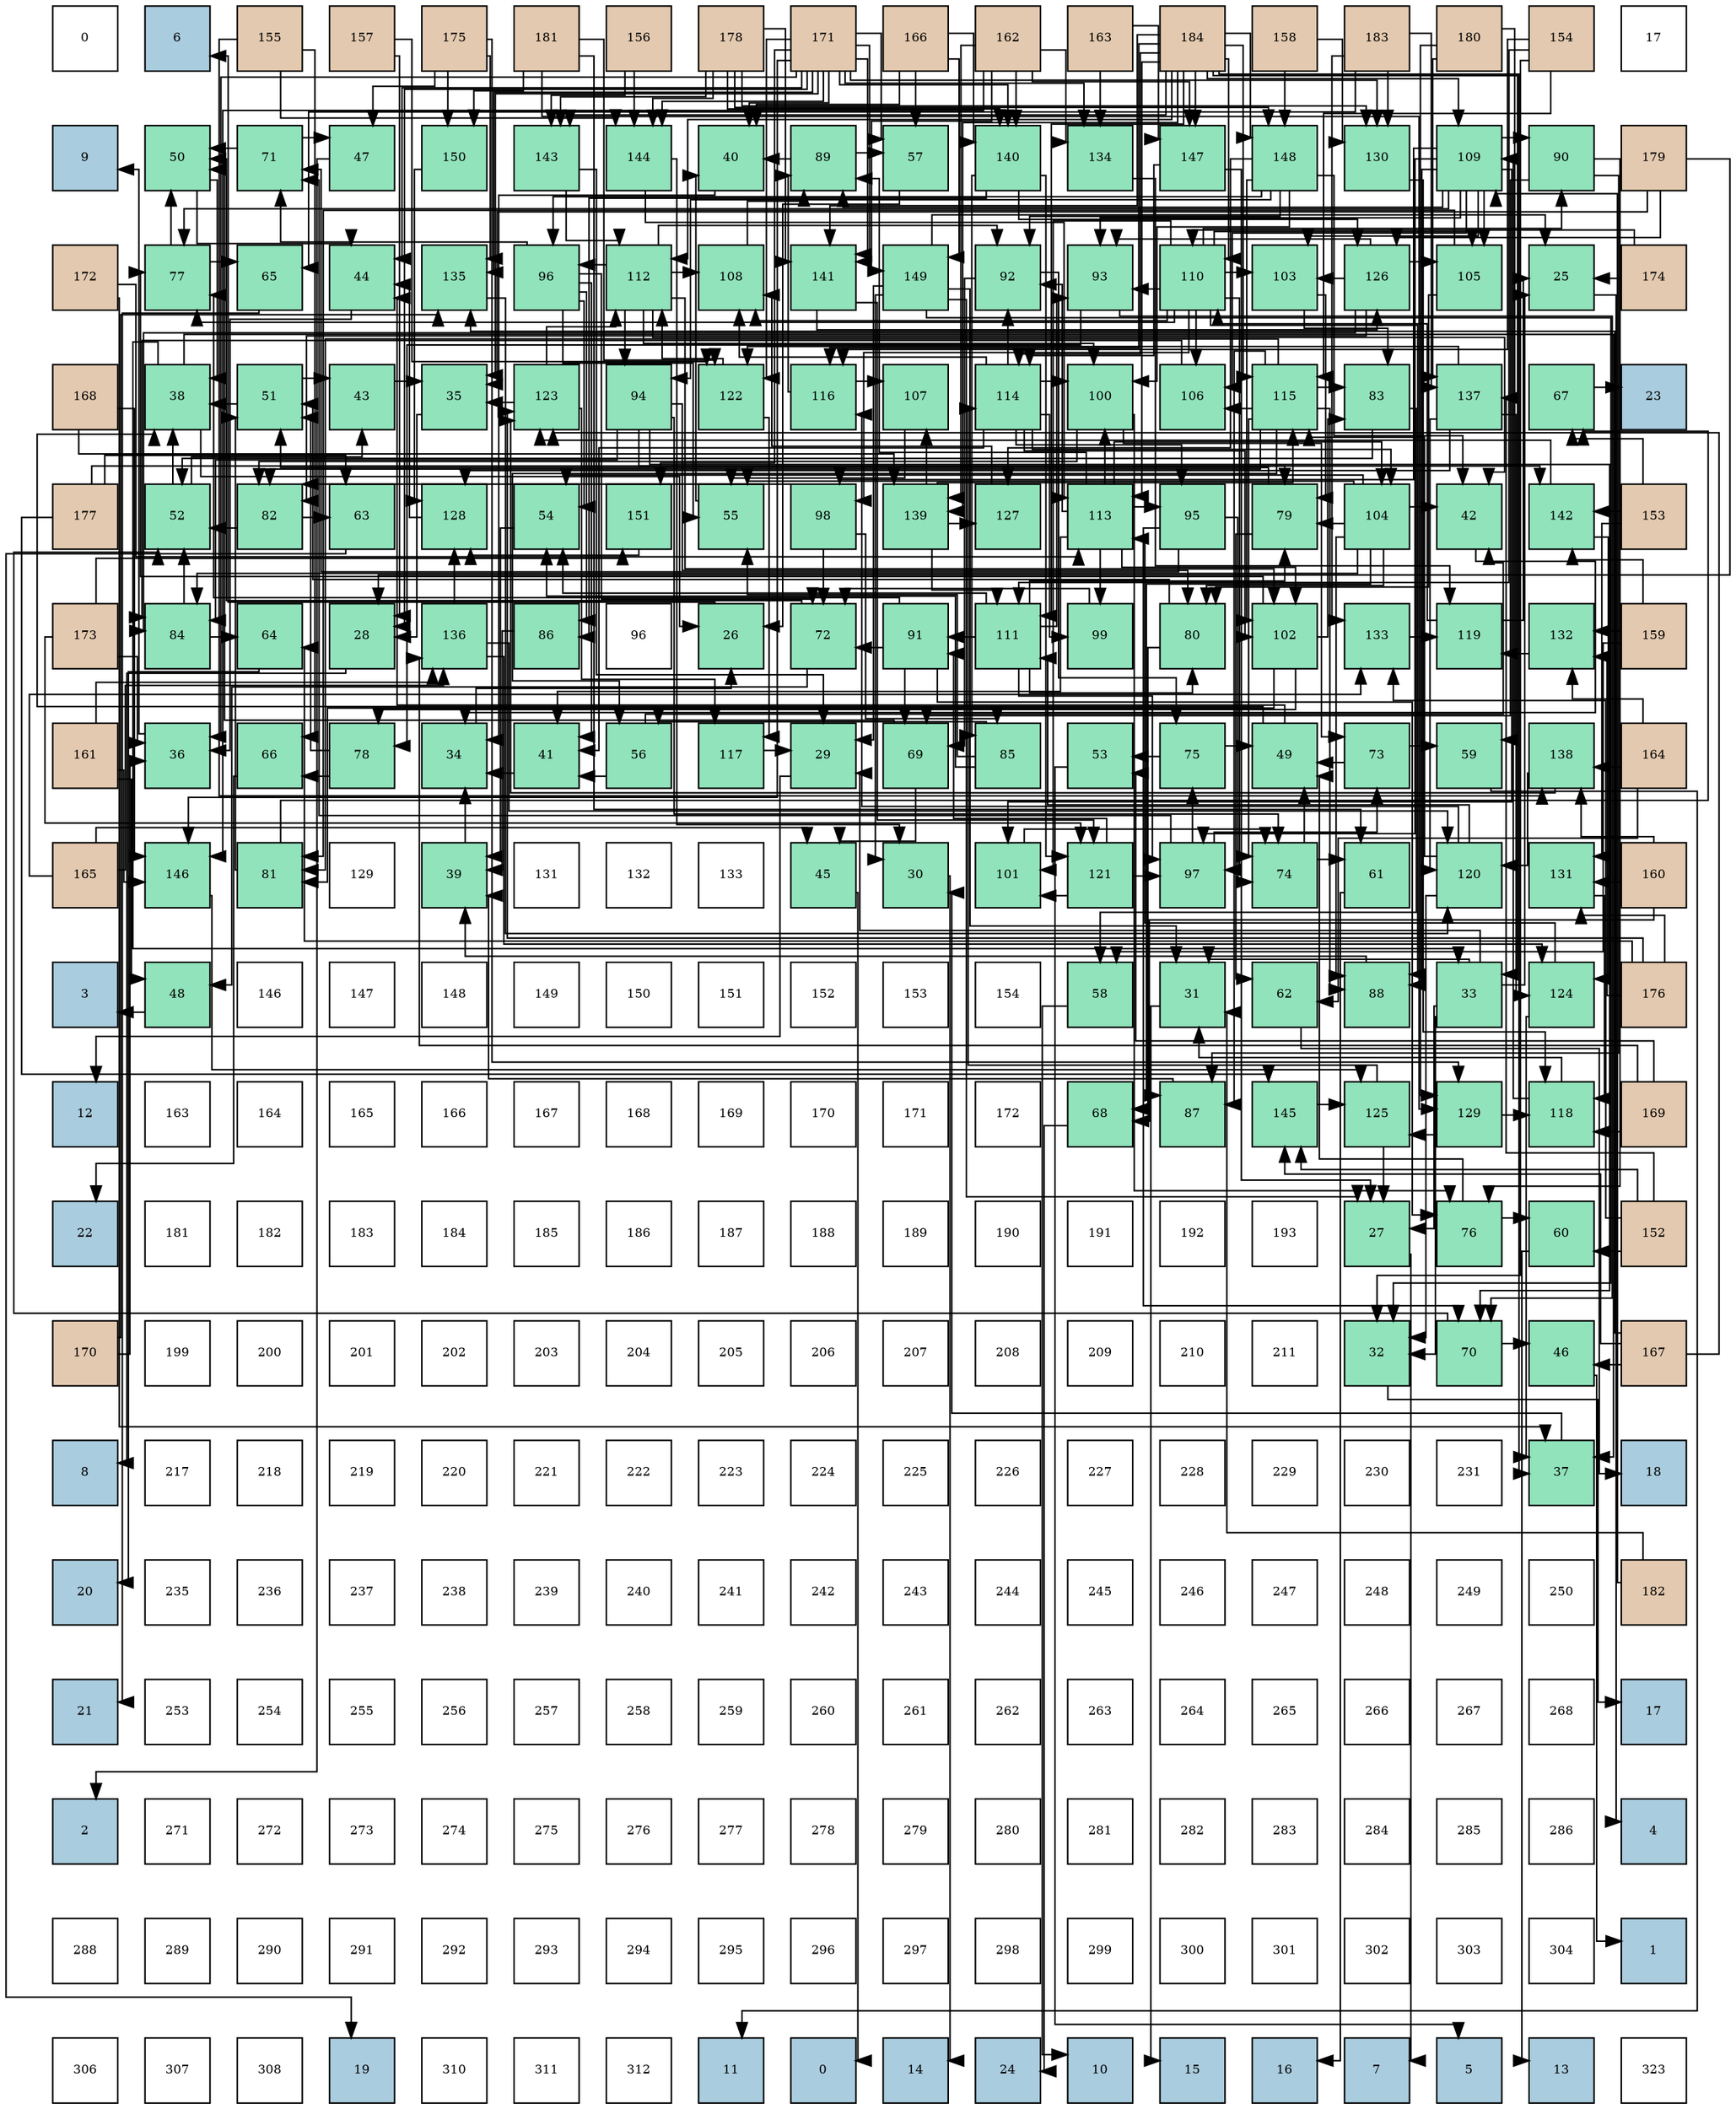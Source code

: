 digraph layout{
 rankdir=TB;
 splines=ortho;
 node [style=filled shape=square fixedsize=true width=0.6];
0[label="0", fontsize=8, fillcolor="#ffffff"];
1[label="6", fontsize=8, fillcolor="#a9ccde"];
2[label="155", fontsize=8, fillcolor="#e3c9af"];
3[label="157", fontsize=8, fillcolor="#e3c9af"];
4[label="175", fontsize=8, fillcolor="#e3c9af"];
5[label="181", fontsize=8, fillcolor="#e3c9af"];
6[label="156", fontsize=8, fillcolor="#e3c9af"];
7[label="178", fontsize=8, fillcolor="#e3c9af"];
8[label="171", fontsize=8, fillcolor="#e3c9af"];
9[label="166", fontsize=8, fillcolor="#e3c9af"];
10[label="162", fontsize=8, fillcolor="#e3c9af"];
11[label="163", fontsize=8, fillcolor="#e3c9af"];
12[label="184", fontsize=8, fillcolor="#e3c9af"];
13[label="158", fontsize=8, fillcolor="#e3c9af"];
14[label="183", fontsize=8, fillcolor="#e3c9af"];
15[label="180", fontsize=8, fillcolor="#e3c9af"];
16[label="154", fontsize=8, fillcolor="#e3c9af"];
17[label="17", fontsize=8, fillcolor="#ffffff"];
18[label="9", fontsize=8, fillcolor="#a9ccde"];
19[label="50", fontsize=8, fillcolor="#91e3bb"];
20[label="71", fontsize=8, fillcolor="#91e3bb"];
21[label="47", fontsize=8, fillcolor="#91e3bb"];
22[label="150", fontsize=8, fillcolor="#91e3bb"];
23[label="143", fontsize=8, fillcolor="#91e3bb"];
24[label="144", fontsize=8, fillcolor="#91e3bb"];
25[label="40", fontsize=8, fillcolor="#91e3bb"];
26[label="89", fontsize=8, fillcolor="#91e3bb"];
27[label="57", fontsize=8, fillcolor="#91e3bb"];
28[label="140", fontsize=8, fillcolor="#91e3bb"];
29[label="134", fontsize=8, fillcolor="#91e3bb"];
30[label="147", fontsize=8, fillcolor="#91e3bb"];
31[label="148", fontsize=8, fillcolor="#91e3bb"];
32[label="130", fontsize=8, fillcolor="#91e3bb"];
33[label="109", fontsize=8, fillcolor="#91e3bb"];
34[label="90", fontsize=8, fillcolor="#91e3bb"];
35[label="179", fontsize=8, fillcolor="#e3c9af"];
36[label="172", fontsize=8, fillcolor="#e3c9af"];
37[label="77", fontsize=8, fillcolor="#91e3bb"];
38[label="65", fontsize=8, fillcolor="#91e3bb"];
39[label="44", fontsize=8, fillcolor="#91e3bb"];
40[label="135", fontsize=8, fillcolor="#91e3bb"];
41[label="96", fontsize=8, fillcolor="#91e3bb"];
42[label="112", fontsize=8, fillcolor="#91e3bb"];
43[label="108", fontsize=8, fillcolor="#91e3bb"];
44[label="141", fontsize=8, fillcolor="#91e3bb"];
45[label="149", fontsize=8, fillcolor="#91e3bb"];
46[label="92", fontsize=8, fillcolor="#91e3bb"];
47[label="93", fontsize=8, fillcolor="#91e3bb"];
48[label="110", fontsize=8, fillcolor="#91e3bb"];
49[label="103", fontsize=8, fillcolor="#91e3bb"];
50[label="126", fontsize=8, fillcolor="#91e3bb"];
51[label="105", fontsize=8, fillcolor="#91e3bb"];
52[label="25", fontsize=8, fillcolor="#91e3bb"];
53[label="174", fontsize=8, fillcolor="#e3c9af"];
54[label="168", fontsize=8, fillcolor="#e3c9af"];
55[label="38", fontsize=8, fillcolor="#91e3bb"];
56[label="51", fontsize=8, fillcolor="#91e3bb"];
57[label="43", fontsize=8, fillcolor="#91e3bb"];
58[label="35", fontsize=8, fillcolor="#91e3bb"];
59[label="123", fontsize=8, fillcolor="#91e3bb"];
60[label="94", fontsize=8, fillcolor="#91e3bb"];
61[label="122", fontsize=8, fillcolor="#91e3bb"];
62[label="116", fontsize=8, fillcolor="#91e3bb"];
63[label="107", fontsize=8, fillcolor="#91e3bb"];
64[label="114", fontsize=8, fillcolor="#91e3bb"];
65[label="100", fontsize=8, fillcolor="#91e3bb"];
66[label="106", fontsize=8, fillcolor="#91e3bb"];
67[label="115", fontsize=8, fillcolor="#91e3bb"];
68[label="83", fontsize=8, fillcolor="#91e3bb"];
69[label="137", fontsize=8, fillcolor="#91e3bb"];
70[label="67", fontsize=8, fillcolor="#91e3bb"];
71[label="23", fontsize=8, fillcolor="#a9ccde"];
72[label="177", fontsize=8, fillcolor="#e3c9af"];
73[label="52", fontsize=8, fillcolor="#91e3bb"];
74[label="82", fontsize=8, fillcolor="#91e3bb"];
75[label="63", fontsize=8, fillcolor="#91e3bb"];
76[label="128", fontsize=8, fillcolor="#91e3bb"];
77[label="54", fontsize=8, fillcolor="#91e3bb"];
78[label="151", fontsize=8, fillcolor="#91e3bb"];
79[label="55", fontsize=8, fillcolor="#91e3bb"];
80[label="98", fontsize=8, fillcolor="#91e3bb"];
81[label="139", fontsize=8, fillcolor="#91e3bb"];
82[label="127", fontsize=8, fillcolor="#91e3bb"];
83[label="113", fontsize=8, fillcolor="#91e3bb"];
84[label="95", fontsize=8, fillcolor="#91e3bb"];
85[label="79", fontsize=8, fillcolor="#91e3bb"];
86[label="104", fontsize=8, fillcolor="#91e3bb"];
87[label="42", fontsize=8, fillcolor="#91e3bb"];
88[label="142", fontsize=8, fillcolor="#91e3bb"];
89[label="153", fontsize=8, fillcolor="#e3c9af"];
90[label="173", fontsize=8, fillcolor="#e3c9af"];
91[label="84", fontsize=8, fillcolor="#91e3bb"];
92[label="64", fontsize=8, fillcolor="#91e3bb"];
93[label="28", fontsize=8, fillcolor="#91e3bb"];
94[label="136", fontsize=8, fillcolor="#91e3bb"];
95[label="86", fontsize=8, fillcolor="#91e3bb"];
96[label="96", fontsize=8, fillcolor="#ffffff"];
97[label="26", fontsize=8, fillcolor="#91e3bb"];
98[label="72", fontsize=8, fillcolor="#91e3bb"];
99[label="91", fontsize=8, fillcolor="#91e3bb"];
100[label="111", fontsize=8, fillcolor="#91e3bb"];
101[label="99", fontsize=8, fillcolor="#91e3bb"];
102[label="80", fontsize=8, fillcolor="#91e3bb"];
103[label="102", fontsize=8, fillcolor="#91e3bb"];
104[label="133", fontsize=8, fillcolor="#91e3bb"];
105[label="119", fontsize=8, fillcolor="#91e3bb"];
106[label="132", fontsize=8, fillcolor="#91e3bb"];
107[label="159", fontsize=8, fillcolor="#e3c9af"];
108[label="161", fontsize=8, fillcolor="#e3c9af"];
109[label="36", fontsize=8, fillcolor="#91e3bb"];
110[label="66", fontsize=8, fillcolor="#91e3bb"];
111[label="78", fontsize=8, fillcolor="#91e3bb"];
112[label="34", fontsize=8, fillcolor="#91e3bb"];
113[label="41", fontsize=8, fillcolor="#91e3bb"];
114[label="56", fontsize=8, fillcolor="#91e3bb"];
115[label="117", fontsize=8, fillcolor="#91e3bb"];
116[label="29", fontsize=8, fillcolor="#91e3bb"];
117[label="69", fontsize=8, fillcolor="#91e3bb"];
118[label="85", fontsize=8, fillcolor="#91e3bb"];
119[label="53", fontsize=8, fillcolor="#91e3bb"];
120[label="75", fontsize=8, fillcolor="#91e3bb"];
121[label="49", fontsize=8, fillcolor="#91e3bb"];
122[label="73", fontsize=8, fillcolor="#91e3bb"];
123[label="59", fontsize=8, fillcolor="#91e3bb"];
124[label="138", fontsize=8, fillcolor="#91e3bb"];
125[label="164", fontsize=8, fillcolor="#e3c9af"];
126[label="165", fontsize=8, fillcolor="#e3c9af"];
127[label="146", fontsize=8, fillcolor="#91e3bb"];
128[label="81", fontsize=8, fillcolor="#91e3bb"];
129[label="129", fontsize=8, fillcolor="#ffffff"];
130[label="39", fontsize=8, fillcolor="#91e3bb"];
131[label="131", fontsize=8, fillcolor="#ffffff"];
132[label="132", fontsize=8, fillcolor="#ffffff"];
133[label="133", fontsize=8, fillcolor="#ffffff"];
134[label="45", fontsize=8, fillcolor="#91e3bb"];
135[label="30", fontsize=8, fillcolor="#91e3bb"];
136[label="101", fontsize=8, fillcolor="#91e3bb"];
137[label="121", fontsize=8, fillcolor="#91e3bb"];
138[label="97", fontsize=8, fillcolor="#91e3bb"];
139[label="74", fontsize=8, fillcolor="#91e3bb"];
140[label="61", fontsize=8, fillcolor="#91e3bb"];
141[label="120", fontsize=8, fillcolor="#91e3bb"];
142[label="131", fontsize=8, fillcolor="#91e3bb"];
143[label="160", fontsize=8, fillcolor="#e3c9af"];
144[label="3", fontsize=8, fillcolor="#a9ccde"];
145[label="48", fontsize=8, fillcolor="#91e3bb"];
146[label="146", fontsize=8, fillcolor="#ffffff"];
147[label="147", fontsize=8, fillcolor="#ffffff"];
148[label="148", fontsize=8, fillcolor="#ffffff"];
149[label="149", fontsize=8, fillcolor="#ffffff"];
150[label="150", fontsize=8, fillcolor="#ffffff"];
151[label="151", fontsize=8, fillcolor="#ffffff"];
152[label="152", fontsize=8, fillcolor="#ffffff"];
153[label="153", fontsize=8, fillcolor="#ffffff"];
154[label="154", fontsize=8, fillcolor="#ffffff"];
155[label="58", fontsize=8, fillcolor="#91e3bb"];
156[label="31", fontsize=8, fillcolor="#91e3bb"];
157[label="62", fontsize=8, fillcolor="#91e3bb"];
158[label="88", fontsize=8, fillcolor="#91e3bb"];
159[label="33", fontsize=8, fillcolor="#91e3bb"];
160[label="124", fontsize=8, fillcolor="#91e3bb"];
161[label="176", fontsize=8, fillcolor="#e3c9af"];
162[label="12", fontsize=8, fillcolor="#a9ccde"];
163[label="163", fontsize=8, fillcolor="#ffffff"];
164[label="164", fontsize=8, fillcolor="#ffffff"];
165[label="165", fontsize=8, fillcolor="#ffffff"];
166[label="166", fontsize=8, fillcolor="#ffffff"];
167[label="167", fontsize=8, fillcolor="#ffffff"];
168[label="168", fontsize=8, fillcolor="#ffffff"];
169[label="169", fontsize=8, fillcolor="#ffffff"];
170[label="170", fontsize=8, fillcolor="#ffffff"];
171[label="171", fontsize=8, fillcolor="#ffffff"];
172[label="172", fontsize=8, fillcolor="#ffffff"];
173[label="68", fontsize=8, fillcolor="#91e3bb"];
174[label="87", fontsize=8, fillcolor="#91e3bb"];
175[label="145", fontsize=8, fillcolor="#91e3bb"];
176[label="125", fontsize=8, fillcolor="#91e3bb"];
177[label="129", fontsize=8, fillcolor="#91e3bb"];
178[label="118", fontsize=8, fillcolor="#91e3bb"];
179[label="169", fontsize=8, fillcolor="#e3c9af"];
180[label="22", fontsize=8, fillcolor="#a9ccde"];
181[label="181", fontsize=8, fillcolor="#ffffff"];
182[label="182", fontsize=8, fillcolor="#ffffff"];
183[label="183", fontsize=8, fillcolor="#ffffff"];
184[label="184", fontsize=8, fillcolor="#ffffff"];
185[label="185", fontsize=8, fillcolor="#ffffff"];
186[label="186", fontsize=8, fillcolor="#ffffff"];
187[label="187", fontsize=8, fillcolor="#ffffff"];
188[label="188", fontsize=8, fillcolor="#ffffff"];
189[label="189", fontsize=8, fillcolor="#ffffff"];
190[label="190", fontsize=8, fillcolor="#ffffff"];
191[label="191", fontsize=8, fillcolor="#ffffff"];
192[label="192", fontsize=8, fillcolor="#ffffff"];
193[label="193", fontsize=8, fillcolor="#ffffff"];
194[label="27", fontsize=8, fillcolor="#91e3bb"];
195[label="76", fontsize=8, fillcolor="#91e3bb"];
196[label="60", fontsize=8, fillcolor="#91e3bb"];
197[label="152", fontsize=8, fillcolor="#e3c9af"];
198[label="170", fontsize=8, fillcolor="#e3c9af"];
199[label="199", fontsize=8, fillcolor="#ffffff"];
200[label="200", fontsize=8, fillcolor="#ffffff"];
201[label="201", fontsize=8, fillcolor="#ffffff"];
202[label="202", fontsize=8, fillcolor="#ffffff"];
203[label="203", fontsize=8, fillcolor="#ffffff"];
204[label="204", fontsize=8, fillcolor="#ffffff"];
205[label="205", fontsize=8, fillcolor="#ffffff"];
206[label="206", fontsize=8, fillcolor="#ffffff"];
207[label="207", fontsize=8, fillcolor="#ffffff"];
208[label="208", fontsize=8, fillcolor="#ffffff"];
209[label="209", fontsize=8, fillcolor="#ffffff"];
210[label="210", fontsize=8, fillcolor="#ffffff"];
211[label="211", fontsize=8, fillcolor="#ffffff"];
212[label="32", fontsize=8, fillcolor="#91e3bb"];
213[label="70", fontsize=8, fillcolor="#91e3bb"];
214[label="46", fontsize=8, fillcolor="#91e3bb"];
215[label="167", fontsize=8, fillcolor="#e3c9af"];
216[label="8", fontsize=8, fillcolor="#a9ccde"];
217[label="217", fontsize=8, fillcolor="#ffffff"];
218[label="218", fontsize=8, fillcolor="#ffffff"];
219[label="219", fontsize=8, fillcolor="#ffffff"];
220[label="220", fontsize=8, fillcolor="#ffffff"];
221[label="221", fontsize=8, fillcolor="#ffffff"];
222[label="222", fontsize=8, fillcolor="#ffffff"];
223[label="223", fontsize=8, fillcolor="#ffffff"];
224[label="224", fontsize=8, fillcolor="#ffffff"];
225[label="225", fontsize=8, fillcolor="#ffffff"];
226[label="226", fontsize=8, fillcolor="#ffffff"];
227[label="227", fontsize=8, fillcolor="#ffffff"];
228[label="228", fontsize=8, fillcolor="#ffffff"];
229[label="229", fontsize=8, fillcolor="#ffffff"];
230[label="230", fontsize=8, fillcolor="#ffffff"];
231[label="231", fontsize=8, fillcolor="#ffffff"];
232[label="37", fontsize=8, fillcolor="#91e3bb"];
233[label="18", fontsize=8, fillcolor="#a9ccde"];
234[label="20", fontsize=8, fillcolor="#a9ccde"];
235[label="235", fontsize=8, fillcolor="#ffffff"];
236[label="236", fontsize=8, fillcolor="#ffffff"];
237[label="237", fontsize=8, fillcolor="#ffffff"];
238[label="238", fontsize=8, fillcolor="#ffffff"];
239[label="239", fontsize=8, fillcolor="#ffffff"];
240[label="240", fontsize=8, fillcolor="#ffffff"];
241[label="241", fontsize=8, fillcolor="#ffffff"];
242[label="242", fontsize=8, fillcolor="#ffffff"];
243[label="243", fontsize=8, fillcolor="#ffffff"];
244[label="244", fontsize=8, fillcolor="#ffffff"];
245[label="245", fontsize=8, fillcolor="#ffffff"];
246[label="246", fontsize=8, fillcolor="#ffffff"];
247[label="247", fontsize=8, fillcolor="#ffffff"];
248[label="248", fontsize=8, fillcolor="#ffffff"];
249[label="249", fontsize=8, fillcolor="#ffffff"];
250[label="250", fontsize=8, fillcolor="#ffffff"];
251[label="182", fontsize=8, fillcolor="#e3c9af"];
252[label="21", fontsize=8, fillcolor="#a9ccde"];
253[label="253", fontsize=8, fillcolor="#ffffff"];
254[label="254", fontsize=8, fillcolor="#ffffff"];
255[label="255", fontsize=8, fillcolor="#ffffff"];
256[label="256", fontsize=8, fillcolor="#ffffff"];
257[label="257", fontsize=8, fillcolor="#ffffff"];
258[label="258", fontsize=8, fillcolor="#ffffff"];
259[label="259", fontsize=8, fillcolor="#ffffff"];
260[label="260", fontsize=8, fillcolor="#ffffff"];
261[label="261", fontsize=8, fillcolor="#ffffff"];
262[label="262", fontsize=8, fillcolor="#ffffff"];
263[label="263", fontsize=8, fillcolor="#ffffff"];
264[label="264", fontsize=8, fillcolor="#ffffff"];
265[label="265", fontsize=8, fillcolor="#ffffff"];
266[label="266", fontsize=8, fillcolor="#ffffff"];
267[label="267", fontsize=8, fillcolor="#ffffff"];
268[label="268", fontsize=8, fillcolor="#ffffff"];
269[label="17", fontsize=8, fillcolor="#a9ccde"];
270[label="2", fontsize=8, fillcolor="#a9ccde"];
271[label="271", fontsize=8, fillcolor="#ffffff"];
272[label="272", fontsize=8, fillcolor="#ffffff"];
273[label="273", fontsize=8, fillcolor="#ffffff"];
274[label="274", fontsize=8, fillcolor="#ffffff"];
275[label="275", fontsize=8, fillcolor="#ffffff"];
276[label="276", fontsize=8, fillcolor="#ffffff"];
277[label="277", fontsize=8, fillcolor="#ffffff"];
278[label="278", fontsize=8, fillcolor="#ffffff"];
279[label="279", fontsize=8, fillcolor="#ffffff"];
280[label="280", fontsize=8, fillcolor="#ffffff"];
281[label="281", fontsize=8, fillcolor="#ffffff"];
282[label="282", fontsize=8, fillcolor="#ffffff"];
283[label="283", fontsize=8, fillcolor="#ffffff"];
284[label="284", fontsize=8, fillcolor="#ffffff"];
285[label="285", fontsize=8, fillcolor="#ffffff"];
286[label="286", fontsize=8, fillcolor="#ffffff"];
287[label="4", fontsize=8, fillcolor="#a9ccde"];
288[label="288", fontsize=8, fillcolor="#ffffff"];
289[label="289", fontsize=8, fillcolor="#ffffff"];
290[label="290", fontsize=8, fillcolor="#ffffff"];
291[label="291", fontsize=8, fillcolor="#ffffff"];
292[label="292", fontsize=8, fillcolor="#ffffff"];
293[label="293", fontsize=8, fillcolor="#ffffff"];
294[label="294", fontsize=8, fillcolor="#ffffff"];
295[label="295", fontsize=8, fillcolor="#ffffff"];
296[label="296", fontsize=8, fillcolor="#ffffff"];
297[label="297", fontsize=8, fillcolor="#ffffff"];
298[label="298", fontsize=8, fillcolor="#ffffff"];
299[label="299", fontsize=8, fillcolor="#ffffff"];
300[label="300", fontsize=8, fillcolor="#ffffff"];
301[label="301", fontsize=8, fillcolor="#ffffff"];
302[label="302", fontsize=8, fillcolor="#ffffff"];
303[label="303", fontsize=8, fillcolor="#ffffff"];
304[label="304", fontsize=8, fillcolor="#ffffff"];
305[label="1", fontsize=8, fillcolor="#a9ccde"];
306[label="306", fontsize=8, fillcolor="#ffffff"];
307[label="307", fontsize=8, fillcolor="#ffffff"];
308[label="308", fontsize=8, fillcolor="#ffffff"];
309[label="19", fontsize=8, fillcolor="#a9ccde"];
310[label="310", fontsize=8, fillcolor="#ffffff"];
311[label="311", fontsize=8, fillcolor="#ffffff"];
312[label="312", fontsize=8, fillcolor="#ffffff"];
313[label="11", fontsize=8, fillcolor="#a9ccde"];
314[label="0", fontsize=8, fillcolor="#a9ccde"];
315[label="14", fontsize=8, fillcolor="#a9ccde"];
316[label="24", fontsize=8, fillcolor="#a9ccde"];
317[label="10", fontsize=8, fillcolor="#a9ccde"];
318[label="15", fontsize=8, fillcolor="#a9ccde"];
319[label="16", fontsize=8, fillcolor="#a9ccde"];
320[label="7", fontsize=8, fillcolor="#a9ccde"];
321[label="5", fontsize=8, fillcolor="#a9ccde"];
322[label="13", fontsize=8, fillcolor="#a9ccde"];
323[label="323", fontsize=8, fillcolor="#ffffff"];
edge [constraint=false, style=vis];52 -> 287;
97 -> 1;
194 -> 320;
93 -> 216;
116 -> 162;
135 -> 315;
156 -> 318;
212 -> 269;
159 -> 52;
159 -> 194;
159 -> 116;
159 -> 156;
159 -> 212;
112 -> 97;
58 -> 93;
109 -> 18;
232 -> 135;
55 -> 97;
55 -> 159;
55 -> 232;
130 -> 112;
25 -> 112;
113 -> 112;
87 -> 112;
57 -> 58;
39 -> 109;
134 -> 314;
214 -> 305;
21 -> 270;
145 -> 144;
121 -> 55;
121 -> 39;
19 -> 55;
19 -> 39;
56 -> 55;
56 -> 57;
73 -> 55;
73 -> 57;
119 -> 321;
77 -> 130;
79 -> 25;
114 -> 113;
114 -> 87;
27 -> 97;
155 -> 317;
123 -> 313;
196 -> 322;
140 -> 319;
157 -> 233;
75 -> 309;
92 -> 234;
38 -> 252;
110 -> 180;
70 -> 71;
173 -> 316;
117 -> 134;
117 -> 19;
213 -> 214;
213 -> 73;
20 -> 21;
20 -> 19;
98 -> 145;
98 -> 19;
122 -> 121;
122 -> 123;
139 -> 121;
139 -> 140;
120 -> 121;
120 -> 119;
195 -> 121;
195 -> 196;
37 -> 19;
37 -> 38;
111 -> 56;
111 -> 110;
85 -> 56;
85 -> 157;
102 -> 56;
102 -> 173;
128 -> 56;
128 -> 70;
74 -> 73;
74 -> 75;
68 -> 73;
68 -> 155;
91 -> 73;
91 -> 92;
118 -> 77;
118 -> 79;
118 -> 114;
95 -> 130;
174 -> 130;
158 -> 130;
26 -> 25;
26 -> 27;
34 -> 117;
34 -> 195;
34 -> 174;
99 -> 117;
99 -> 98;
99 -> 195;
99 -> 37;
46 -> 117;
46 -> 120;
47 -> 213;
47 -> 111;
60 -> 213;
60 -> 139;
60 -> 85;
60 -> 102;
60 -> 91;
84 -> 213;
84 -> 20;
84 -> 139;
41 -> 113;
41 -> 77;
41 -> 79;
41 -> 20;
41 -> 98;
41 -> 95;
138 -> 20;
138 -> 122;
138 -> 120;
80 -> 98;
80 -> 74;
80 -> 118;
101 -> 98;
65 -> 122;
65 -> 195;
65 -> 74;
136 -> 139;
103 -> 37;
103 -> 111;
103 -> 128;
103 -> 68;
49 -> 85;
49 -> 68;
86 -> 87;
86 -> 77;
86 -> 79;
86 -> 85;
86 -> 102;
86 -> 91;
86 -> 174;
86 -> 158;
51 -> 102;
51 -> 128;
66 -> 91;
63 -> 79;
43 -> 26;
33 -> 37;
33 -> 158;
33 -> 26;
33 -> 34;
33 -> 47;
33 -> 138;
33 -> 80;
33 -> 136;
33 -> 49;
33 -> 51;
33 -> 66;
48 -> 37;
48 -> 158;
48 -> 34;
48 -> 47;
48 -> 138;
48 -> 80;
48 -> 136;
48 -> 49;
48 -> 51;
48 -> 66;
48 -> 43;
100 -> 77;
100 -> 85;
100 -> 102;
100 -> 99;
100 -> 47;
100 -> 138;
42 -> 87;
42 -> 46;
42 -> 60;
42 -> 41;
42 -> 65;
42 -> 103;
42 -> 43;
83 -> 113;
83 -> 26;
83 -> 46;
83 -> 84;
83 -> 101;
83 -> 65;
83 -> 103;
83 -> 86;
64 -> 113;
64 -> 46;
64 -> 84;
64 -> 101;
64 -> 65;
64 -> 103;
64 -> 86;
64 -> 43;
67 -> 114;
67 -> 139;
67 -> 128;
67 -> 74;
67 -> 68;
67 -> 174;
67 -> 158;
67 -> 66;
62 -> 26;
62 -> 63;
115 -> 116;
178 -> 156;
178 -> 33;
105 -> 52;
105 -> 48;
141 -> 212;
141 -> 100;
141 -> 67;
141 -> 62;
137 -> 99;
137 -> 138;
137 -> 136;
61 -> 42;
61 -> 115;
59 -> 58;
59 -> 42;
59 -> 115;
160 -> 232;
160 -> 83;
176 -> 194;
176 -> 64;
50 -> 74;
50 -> 91;
50 -> 47;
50 -> 49;
50 -> 51;
82 -> 43;
76 -> 39;
177 -> 178;
177 -> 176;
32 -> 178;
142 -> 178;
106 -> 105;
104 -> 105;
29 -> 105;
40 -> 141;
94 -> 141;
94 -> 160;
94 -> 76;
69 -> 141;
69 -> 61;
69 -> 160;
69 -> 76;
124 -> 141;
124 -> 59;
81 -> 63;
81 -> 100;
81 -> 67;
81 -> 82;
28 -> 118;
28 -> 95;
28 -> 137;
28 -> 50;
44 -> 137;
44 -> 50;
88 -> 59;
88 -> 160;
23 -> 116;
23 -> 42;
24 -> 135;
24 -> 83;
175 -> 176;
127 -> 176;
30 -> 194;
30 -> 64;
31 -> 87;
31 -> 46;
31 -> 60;
31 -> 41;
31 -> 65;
31 -> 103;
31 -> 82;
45 -> 52;
45 -> 194;
45 -> 116;
45 -> 135;
45 -> 156;
45 -> 212;
22 -> 76;
78 -> 76;
197 -> 196;
197 -> 104;
197 -> 69;
197 -> 175;
89 -> 70;
89 -> 142;
89 -> 88;
16 -> 212;
16 -> 100;
16 -> 67;
16 -> 62;
2 -> 110;
2 -> 124;
2 -> 24;
6 -> 23;
6 -> 24;
3 -> 93;
3 -> 61;
13 -> 32;
13 -> 31;
107 -> 155;
107 -> 106;
107 -> 88;
143 -> 173;
143 -> 142;
143 -> 124;
108 -> 145;
108 -> 94;
108 -> 127;
10 -> 29;
10 -> 81;
10 -> 28;
10 -> 44;
10 -> 127;
10 -> 30;
11 -> 29;
11 -> 30;
125 -> 157;
125 -> 106;
125 -> 124;
126 -> 134;
126 -> 104;
126 -> 94;
9 -> 25;
9 -> 27;
9 -> 28;
9 -> 45;
215 -> 214;
215 -> 59;
215 -> 40;
215 -> 175;
54 -> 81;
54 -> 127;
179 -> 119;
179 -> 178;
179 -> 94;
198 -> 109;
198 -> 40;
8 -> 93;
8 -> 58;
8 -> 109;
8 -> 25;
8 -> 39;
8 -> 27;
8 -> 61;
8 -> 32;
8 -> 29;
8 -> 40;
8 -> 28;
8 -> 44;
8 -> 24;
8 -> 127;
8 -> 45;
8 -> 78;
36 -> 232;
36 -> 83;
90 -> 109;
90 -> 137;
90 -> 78;
53 -> 52;
53 -> 48;
4 -> 21;
4 -> 177;
4 -> 40;
4 -> 22;
161 -> 92;
161 -> 59;
161 -> 142;
161 -> 106;
72 -> 75;
72 -> 88;
72 -> 175;
7 -> 32;
7 -> 28;
7 -> 44;
7 -> 23;
7 -> 24;
7 -> 31;
35 -> 93;
35 -> 58;
35 -> 50;
15 -> 123;
15 -> 177;
15 -> 69;
5 -> 140;
5 -> 61;
5 -> 177;
5 -> 22;
251 -> 156;
251 -> 33;
14 -> 38;
14 -> 32;
14 -> 104;
14 -> 69;
12 -> 159;
12 -> 232;
12 -> 33;
12 -> 48;
12 -> 100;
12 -> 42;
12 -> 83;
12 -> 64;
12 -> 67;
12 -> 62;
12 -> 81;
12 -> 44;
12 -> 23;
12 -> 30;
12 -> 31;
edge [constraint=true, style=invis];
0 -> 18 -> 36 -> 54 -> 72 -> 90 -> 108 -> 126 -> 144 -> 162 -> 180 -> 198 -> 216 -> 234 -> 252 -> 270 -> 288 -> 306;
1 -> 19 -> 37 -> 55 -> 73 -> 91 -> 109 -> 127 -> 145 -> 163 -> 181 -> 199 -> 217 -> 235 -> 253 -> 271 -> 289 -> 307;
2 -> 20 -> 38 -> 56 -> 74 -> 92 -> 110 -> 128 -> 146 -> 164 -> 182 -> 200 -> 218 -> 236 -> 254 -> 272 -> 290 -> 308;
3 -> 21 -> 39 -> 57 -> 75 -> 93 -> 111 -> 129 -> 147 -> 165 -> 183 -> 201 -> 219 -> 237 -> 255 -> 273 -> 291 -> 309;
4 -> 22 -> 40 -> 58 -> 76 -> 94 -> 112 -> 130 -> 148 -> 166 -> 184 -> 202 -> 220 -> 238 -> 256 -> 274 -> 292 -> 310;
5 -> 23 -> 41 -> 59 -> 77 -> 95 -> 113 -> 131 -> 149 -> 167 -> 185 -> 203 -> 221 -> 239 -> 257 -> 275 -> 293 -> 311;
6 -> 24 -> 42 -> 60 -> 78 -> 96 -> 114 -> 132 -> 150 -> 168 -> 186 -> 204 -> 222 -> 240 -> 258 -> 276 -> 294 -> 312;
7 -> 25 -> 43 -> 61 -> 79 -> 97 -> 115 -> 133 -> 151 -> 169 -> 187 -> 205 -> 223 -> 241 -> 259 -> 277 -> 295 -> 313;
8 -> 26 -> 44 -> 62 -> 80 -> 98 -> 116 -> 134 -> 152 -> 170 -> 188 -> 206 -> 224 -> 242 -> 260 -> 278 -> 296 -> 314;
9 -> 27 -> 45 -> 63 -> 81 -> 99 -> 117 -> 135 -> 153 -> 171 -> 189 -> 207 -> 225 -> 243 -> 261 -> 279 -> 297 -> 315;
10 -> 28 -> 46 -> 64 -> 82 -> 100 -> 118 -> 136 -> 154 -> 172 -> 190 -> 208 -> 226 -> 244 -> 262 -> 280 -> 298 -> 316;
11 -> 29 -> 47 -> 65 -> 83 -> 101 -> 119 -> 137 -> 155 -> 173 -> 191 -> 209 -> 227 -> 245 -> 263 -> 281 -> 299 -> 317;
12 -> 30 -> 48 -> 66 -> 84 -> 102 -> 120 -> 138 -> 156 -> 174 -> 192 -> 210 -> 228 -> 246 -> 264 -> 282 -> 300 -> 318;
13 -> 31 -> 49 -> 67 -> 85 -> 103 -> 121 -> 139 -> 157 -> 175 -> 193 -> 211 -> 229 -> 247 -> 265 -> 283 -> 301 -> 319;
14 -> 32 -> 50 -> 68 -> 86 -> 104 -> 122 -> 140 -> 158 -> 176 -> 194 -> 212 -> 230 -> 248 -> 266 -> 284 -> 302 -> 320;
15 -> 33 -> 51 -> 69 -> 87 -> 105 -> 123 -> 141 -> 159 -> 177 -> 195 -> 213 -> 231 -> 249 -> 267 -> 285 -> 303 -> 321;
16 -> 34 -> 52 -> 70 -> 88 -> 106 -> 124 -> 142 -> 160 -> 178 -> 196 -> 214 -> 232 -> 250 -> 268 -> 286 -> 304 -> 322;
17 -> 35 -> 53 -> 71 -> 89 -> 107 -> 125 -> 143 -> 161 -> 179 -> 197 -> 215 -> 233 -> 251 -> 269 -> 287 -> 305 -> 323;
rank = same {0 -> 1 -> 2 -> 3 -> 4 -> 5 -> 6 -> 7 -> 8 -> 9 -> 10 -> 11 -> 12 -> 13 -> 14 -> 15 -> 16 -> 17};
rank = same {18 -> 19 -> 20 -> 21 -> 22 -> 23 -> 24 -> 25 -> 26 -> 27 -> 28 -> 29 -> 30 -> 31 -> 32 -> 33 -> 34 -> 35};
rank = same {36 -> 37 -> 38 -> 39 -> 40 -> 41 -> 42 -> 43 -> 44 -> 45 -> 46 -> 47 -> 48 -> 49 -> 50 -> 51 -> 52 -> 53};
rank = same {54 -> 55 -> 56 -> 57 -> 58 -> 59 -> 60 -> 61 -> 62 -> 63 -> 64 -> 65 -> 66 -> 67 -> 68 -> 69 -> 70 -> 71};
rank = same {72 -> 73 -> 74 -> 75 -> 76 -> 77 -> 78 -> 79 -> 80 -> 81 -> 82 -> 83 -> 84 -> 85 -> 86 -> 87 -> 88 -> 89};
rank = same {90 -> 91 -> 92 -> 93 -> 94 -> 95 -> 96 -> 97 -> 98 -> 99 -> 100 -> 101 -> 102 -> 103 -> 104 -> 105 -> 106 -> 107};
rank = same {108 -> 109 -> 110 -> 111 -> 112 -> 113 -> 114 -> 115 -> 116 -> 117 -> 118 -> 119 -> 120 -> 121 -> 122 -> 123 -> 124 -> 125};
rank = same {126 -> 127 -> 128 -> 129 -> 130 -> 131 -> 132 -> 133 -> 134 -> 135 -> 136 -> 137 -> 138 -> 139 -> 140 -> 141 -> 142 -> 143};
rank = same {144 -> 145 -> 146 -> 147 -> 148 -> 149 -> 150 -> 151 -> 152 -> 153 -> 154 -> 155 -> 156 -> 157 -> 158 -> 159 -> 160 -> 161};
rank = same {162 -> 163 -> 164 -> 165 -> 166 -> 167 -> 168 -> 169 -> 170 -> 171 -> 172 -> 173 -> 174 -> 175 -> 176 -> 177 -> 178 -> 179};
rank = same {180 -> 181 -> 182 -> 183 -> 184 -> 185 -> 186 -> 187 -> 188 -> 189 -> 190 -> 191 -> 192 -> 193 -> 194 -> 195 -> 196 -> 197};
rank = same {198 -> 199 -> 200 -> 201 -> 202 -> 203 -> 204 -> 205 -> 206 -> 207 -> 208 -> 209 -> 210 -> 211 -> 212 -> 213 -> 214 -> 215};
rank = same {216 -> 217 -> 218 -> 219 -> 220 -> 221 -> 222 -> 223 -> 224 -> 225 -> 226 -> 227 -> 228 -> 229 -> 230 -> 231 -> 232 -> 233};
rank = same {234 -> 235 -> 236 -> 237 -> 238 -> 239 -> 240 -> 241 -> 242 -> 243 -> 244 -> 245 -> 246 -> 247 -> 248 -> 249 -> 250 -> 251};
rank = same {252 -> 253 -> 254 -> 255 -> 256 -> 257 -> 258 -> 259 -> 260 -> 261 -> 262 -> 263 -> 264 -> 265 -> 266 -> 267 -> 268 -> 269};
rank = same {270 -> 271 -> 272 -> 273 -> 274 -> 275 -> 276 -> 277 -> 278 -> 279 -> 280 -> 281 -> 282 -> 283 -> 284 -> 285 -> 286 -> 287};
rank = same {288 -> 289 -> 290 -> 291 -> 292 -> 293 -> 294 -> 295 -> 296 -> 297 -> 298 -> 299 -> 300 -> 301 -> 302 -> 303 -> 304 -> 305};
rank = same {306 -> 307 -> 308 -> 309 -> 310 -> 311 -> 312 -> 313 -> 314 -> 315 -> 316 -> 317 -> 318 -> 319 -> 320 -> 321 -> 322 -> 323};
}